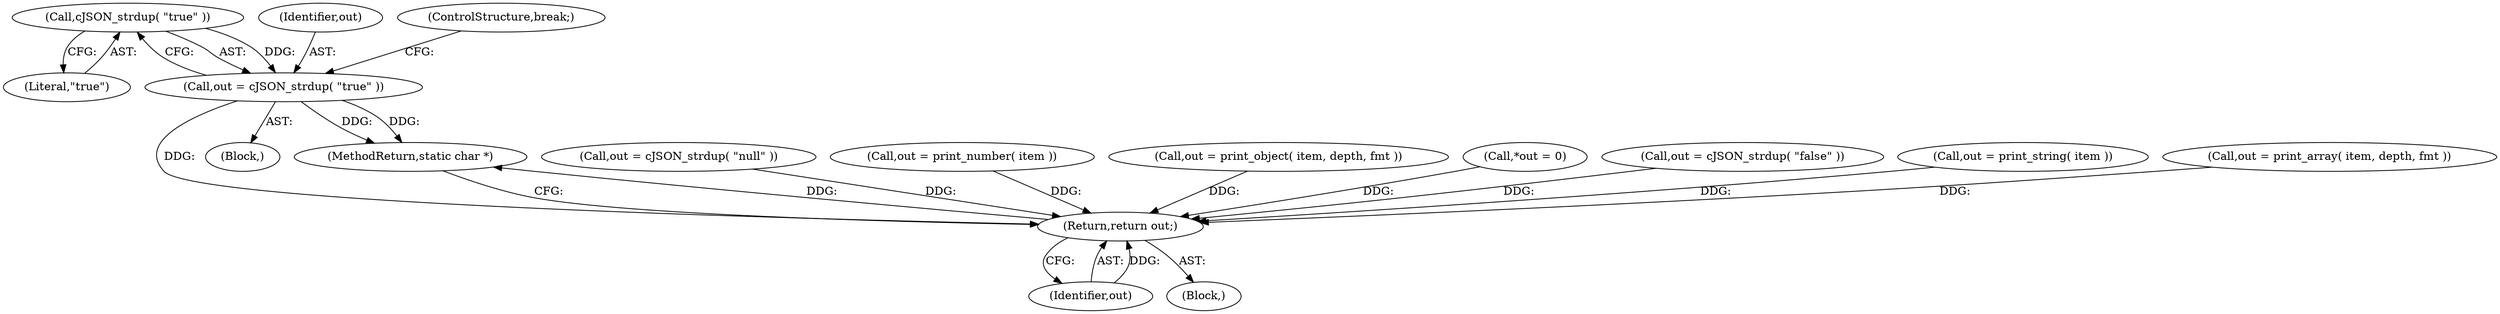 digraph "1_iperf_91f2fa59e8ed80dfbf400add0164ee0e508e412a_45@API" {
"1000136" [label="(Call,cJSON_strdup( \"true\" ))"];
"1000134" [label="(Call,out = cJSON_strdup( \"true\" ))"];
"1000167" [label="(Return,return out;)"];
"1000122" [label="(Call,out = cJSON_strdup( \"null\" ))"];
"1000140" [label="(Call,out = print_number( item ))"];
"1000167" [label="(Return,return out;)"];
"1000168" [label="(Identifier,out)"];
"1000136" [label="(Call,cJSON_strdup( \"true\" ))"];
"1000135" [label="(Identifier,out)"];
"1000160" [label="(Call,out = print_object( item, depth, fmt ))"];
"1000134" [label="(Call,out = cJSON_strdup( \"true\" ))"];
"1000106" [label="(Call,*out = 0)"];
"1000137" [label="(Literal,\"true\")"];
"1000120" [label="(Block,)"];
"1000169" [label="(MethodReturn,static char *)"];
"1000138" [label="(ControlStructure,break;)"];
"1000128" [label="(Call,out = cJSON_strdup( \"false\" ))"];
"1000146" [label="(Call,out = print_string( item ))"];
"1000152" [label="(Call,out = print_array( item, depth, fmt ))"];
"1000104" [label="(Block,)"];
"1000136" -> "1000134"  [label="AST: "];
"1000136" -> "1000137"  [label="CFG: "];
"1000137" -> "1000136"  [label="AST: "];
"1000134" -> "1000136"  [label="CFG: "];
"1000136" -> "1000134"  [label="DDG: "];
"1000134" -> "1000120"  [label="AST: "];
"1000135" -> "1000134"  [label="AST: "];
"1000138" -> "1000134"  [label="CFG: "];
"1000134" -> "1000169"  [label="DDG: "];
"1000134" -> "1000169"  [label="DDG: "];
"1000134" -> "1000167"  [label="DDG: "];
"1000167" -> "1000104"  [label="AST: "];
"1000167" -> "1000168"  [label="CFG: "];
"1000168" -> "1000167"  [label="AST: "];
"1000169" -> "1000167"  [label="CFG: "];
"1000167" -> "1000169"  [label="DDG: "];
"1000168" -> "1000167"  [label="DDG: "];
"1000106" -> "1000167"  [label="DDG: "];
"1000128" -> "1000167"  [label="DDG: "];
"1000152" -> "1000167"  [label="DDG: "];
"1000122" -> "1000167"  [label="DDG: "];
"1000140" -> "1000167"  [label="DDG: "];
"1000146" -> "1000167"  [label="DDG: "];
"1000160" -> "1000167"  [label="DDG: "];
}
